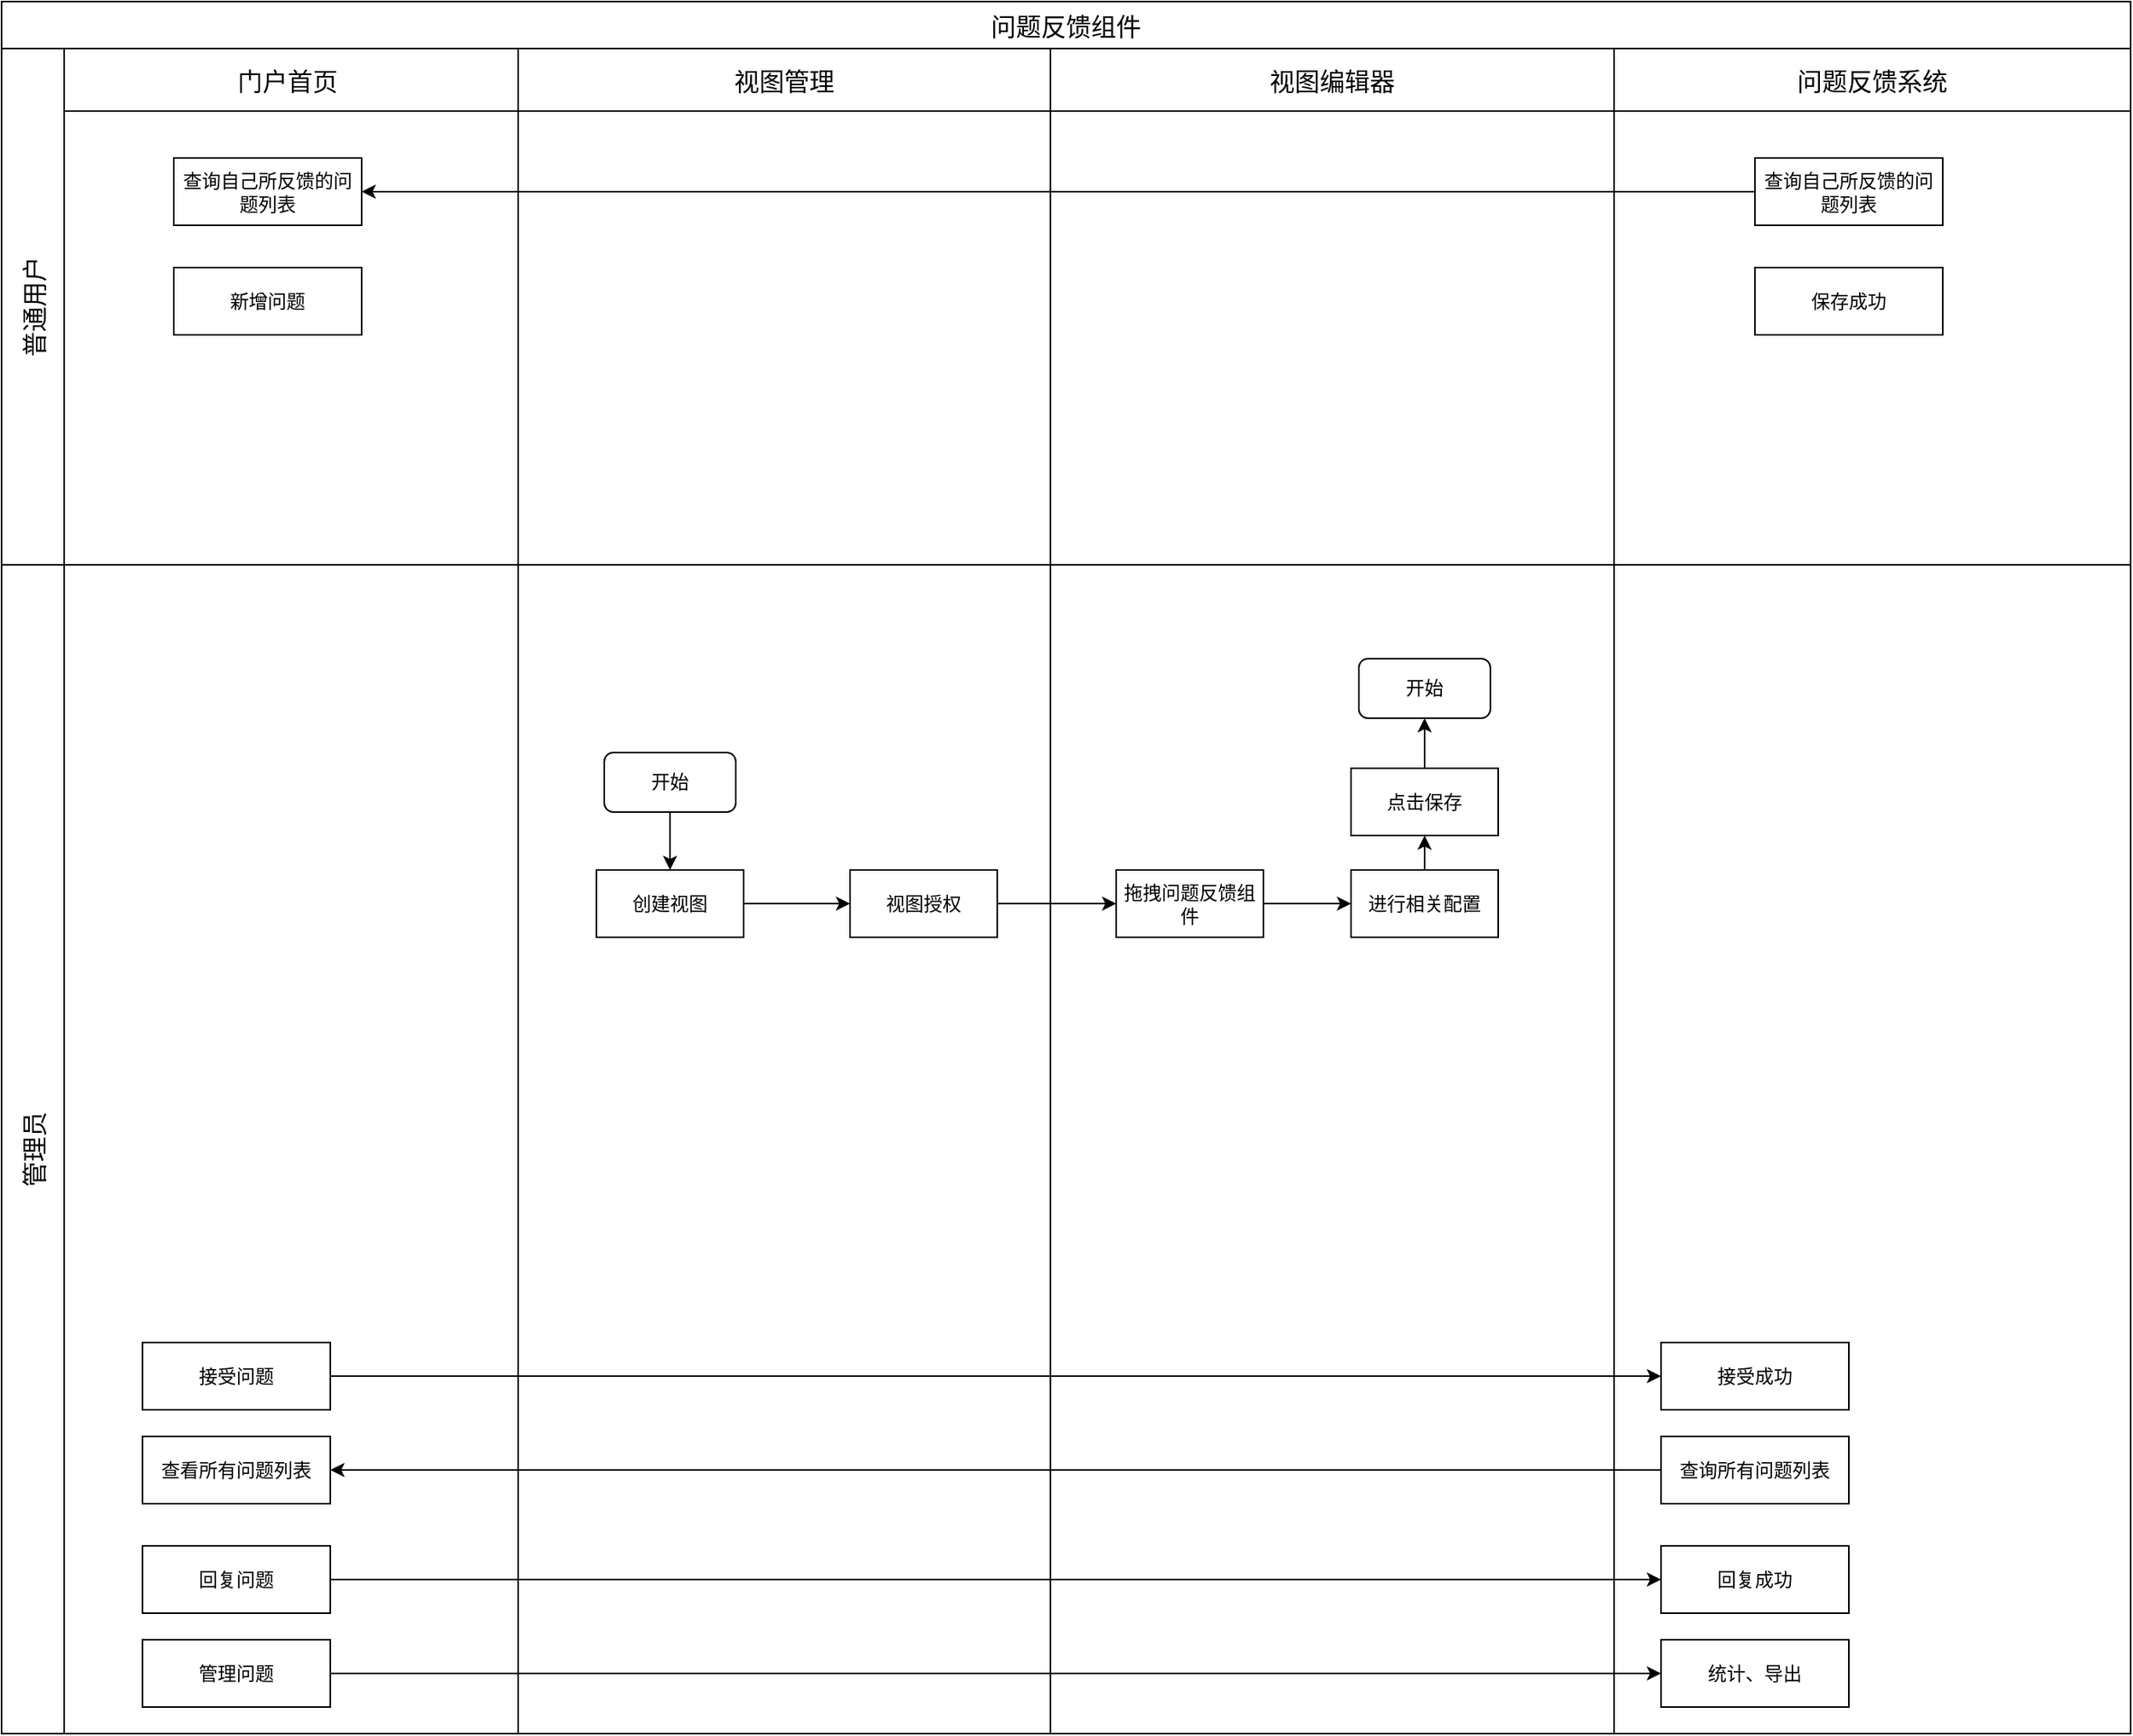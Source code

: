 <mxfile version="26.1.1">
  <diagram name="第 1 页" id="0FoiJe2aPeVPfy-v3KyT">
    <mxGraphModel dx="3743" dy="1371" grid="1" gridSize="10" guides="1" tooltips="1" connect="1" arrows="1" fold="1" page="1" pageScale="1" pageWidth="827" pageHeight="1169" math="0" shadow="0">
      <root>
        <mxCell id="0" />
        <mxCell id="1" parent="0" />
        <mxCell id="_8nwMoLsQrSlDSO3Y1a6-1" value="问题反馈组件" style="shape=table;childLayout=tableLayout;startSize=30;collapsible=0;recursiveResize=0;expand=0;fontSize=16;" vertex="1" parent="1">
          <mxGeometry x="-860" y="120" width="1360" height="1107" as="geometry" />
        </mxCell>
        <mxCell id="_8nwMoLsQrSlDSO3Y1a6-2" value="普通用户" style="shape=tableRow;horizontal=0;swimlaneHead=0;swimlaneBody=0;top=0;left=0;strokeColor=inherit;bottom=0;right=0;dropTarget=0;fontStyle=0;fillColor=none;points=[[0,0.5],[1,0.5]];portConstraint=eastwest;startSize=40;collapsible=0;recursiveResize=0;expand=0;fontSize=16;" vertex="1" parent="_8nwMoLsQrSlDSO3Y1a6-1">
          <mxGeometry y="30" width="1360" height="330" as="geometry" />
        </mxCell>
        <mxCell id="_8nwMoLsQrSlDSO3Y1a6-4" value="门户首页 " style="swimlane;swimlaneHead=0;swimlaneBody=0;fontStyle=0;strokeColor=inherit;connectable=0;fillColor=none;startSize=40;collapsible=0;recursiveResize=0;expand=0;fontSize=16;" vertex="1" parent="_8nwMoLsQrSlDSO3Y1a6-2">
          <mxGeometry x="40" width="290" height="330" as="geometry">
            <mxRectangle width="290" height="330" as="alternateBounds" />
          </mxGeometry>
        </mxCell>
        <mxCell id="_8nwMoLsQrSlDSO3Y1a6-48" value="查询自己所反馈的问题列表" style="rounded=0;whiteSpace=wrap;html=1;" vertex="1" parent="_8nwMoLsQrSlDSO3Y1a6-4">
          <mxGeometry x="70" y="70" width="120" height="43" as="geometry" />
        </mxCell>
        <mxCell id="_8nwMoLsQrSlDSO3Y1a6-51" value="新增问题" style="rounded=0;whiteSpace=wrap;html=1;" vertex="1" parent="_8nwMoLsQrSlDSO3Y1a6-4">
          <mxGeometry x="70" y="140" width="120" height="43" as="geometry" />
        </mxCell>
        <mxCell id="_8nwMoLsQrSlDSO3Y1a6-17" value="视图管理" style="swimlane;swimlaneHead=0;swimlaneBody=0;fontStyle=0;strokeColor=inherit;connectable=0;fillColor=none;startSize=40;collapsible=0;recursiveResize=0;expand=0;fontSize=16;" vertex="1" parent="_8nwMoLsQrSlDSO3Y1a6-2">
          <mxGeometry x="330" width="340" height="330" as="geometry">
            <mxRectangle width="340" height="330" as="alternateBounds" />
          </mxGeometry>
        </mxCell>
        <mxCell id="_8nwMoLsQrSlDSO3Y1a6-14" value="视图编辑器" style="swimlane;swimlaneHead=0;swimlaneBody=0;fontStyle=0;strokeColor=inherit;connectable=0;fillColor=none;startSize=40;collapsible=0;recursiveResize=0;expand=0;fontSize=16;" vertex="1" parent="_8nwMoLsQrSlDSO3Y1a6-2">
          <mxGeometry x="670" width="360" height="330" as="geometry">
            <mxRectangle width="360" height="330" as="alternateBounds" />
          </mxGeometry>
        </mxCell>
        <mxCell id="_8nwMoLsQrSlDSO3Y1a6-5" value="问题反馈系统" style="swimlane;swimlaneHead=0;swimlaneBody=0;fontStyle=0;strokeColor=inherit;connectable=0;fillColor=none;startSize=40;collapsible=0;recursiveResize=0;expand=0;fontSize=16;" vertex="1" parent="_8nwMoLsQrSlDSO3Y1a6-2">
          <mxGeometry x="1030" width="330" height="330" as="geometry">
            <mxRectangle width="330" height="330" as="alternateBounds" />
          </mxGeometry>
        </mxCell>
        <mxCell id="_8nwMoLsQrSlDSO3Y1a6-49" value="查询自己所反馈的问题列表" style="rounded=0;whiteSpace=wrap;html=1;" vertex="1" parent="_8nwMoLsQrSlDSO3Y1a6-5">
          <mxGeometry x="90" y="70" width="120" height="43" as="geometry" />
        </mxCell>
        <mxCell id="_8nwMoLsQrSlDSO3Y1a6-52" value="保存成功" style="rounded=0;whiteSpace=wrap;html=1;" vertex="1" parent="_8nwMoLsQrSlDSO3Y1a6-5">
          <mxGeometry x="90" y="140" width="120" height="43" as="geometry" />
        </mxCell>
        <mxCell id="_8nwMoLsQrSlDSO3Y1a6-50" style="edgeStyle=orthogonalEdgeStyle;rounded=0;orthogonalLoop=1;jettySize=auto;html=1;entryX=1;entryY=0.5;entryDx=0;entryDy=0;" edge="1" parent="_8nwMoLsQrSlDSO3Y1a6-2" source="_8nwMoLsQrSlDSO3Y1a6-49" target="_8nwMoLsQrSlDSO3Y1a6-48">
          <mxGeometry relative="1" as="geometry" />
        </mxCell>
        <mxCell id="_8nwMoLsQrSlDSO3Y1a6-6" value="管理员" style="shape=tableRow;horizontal=0;swimlaneHead=0;swimlaneBody=0;top=0;left=0;strokeColor=inherit;bottom=0;right=0;dropTarget=0;fontStyle=0;fillColor=none;points=[[0,0.5],[1,0.5]];portConstraint=eastwest;startSize=40;collapsible=0;recursiveResize=0;expand=0;fontSize=16;" vertex="1" parent="_8nwMoLsQrSlDSO3Y1a6-1">
          <mxGeometry y="360" width="1360" height="747" as="geometry" />
        </mxCell>
        <mxCell id="_8nwMoLsQrSlDSO3Y1a6-8" value="" style="swimlane;swimlaneHead=0;swimlaneBody=0;fontStyle=0;connectable=0;strokeColor=inherit;fillColor=none;startSize=0;collapsible=0;recursiveResize=0;expand=0;fontSize=16;" vertex="1" parent="_8nwMoLsQrSlDSO3Y1a6-6">
          <mxGeometry x="40" width="290" height="747" as="geometry">
            <mxRectangle width="290" height="747" as="alternateBounds" />
          </mxGeometry>
        </mxCell>
        <mxCell id="_8nwMoLsQrSlDSO3Y1a6-18" style="swimlane;swimlaneHead=0;swimlaneBody=0;fontStyle=0;connectable=0;strokeColor=inherit;fillColor=none;startSize=0;collapsible=0;recursiveResize=0;expand=0;fontSize=16;" vertex="1" parent="_8nwMoLsQrSlDSO3Y1a6-6">
          <mxGeometry x="330" width="340" height="747" as="geometry">
            <mxRectangle width="340" height="747" as="alternateBounds" />
          </mxGeometry>
        </mxCell>
        <mxCell id="_8nwMoLsQrSlDSO3Y1a6-34" value="" style="group" vertex="1" connectable="0" parent="_8nwMoLsQrSlDSO3Y1a6-18">
          <mxGeometry x="50" y="60" width="576" height="178" as="geometry" />
        </mxCell>
        <mxCell id="_8nwMoLsQrSlDSO3Y1a6-26" value="开始" style="rounded=1;whiteSpace=wrap;html=1;" vertex="1" parent="_8nwMoLsQrSlDSO3Y1a6-34">
          <mxGeometry x="487" width="84" height="38" as="geometry" />
        </mxCell>
        <mxCell id="_8nwMoLsQrSlDSO3Y1a6-21" value="创建视图" style="rounded=0;whiteSpace=wrap;html=1;" vertex="1" parent="_8nwMoLsQrSlDSO3Y1a6-34">
          <mxGeometry y="135" width="94" height="43" as="geometry" />
        </mxCell>
        <mxCell id="_8nwMoLsQrSlDSO3Y1a6-20" value="开始" style="rounded=1;whiteSpace=wrap;html=1;" vertex="1" parent="_8nwMoLsQrSlDSO3Y1a6-34">
          <mxGeometry x="5" y="60" width="84" height="38" as="geometry" />
        </mxCell>
        <mxCell id="_8nwMoLsQrSlDSO3Y1a6-22" value="视图授权" style="rounded=0;whiteSpace=wrap;html=1;" vertex="1" parent="_8nwMoLsQrSlDSO3Y1a6-34">
          <mxGeometry x="162" y="135" width="94" height="43" as="geometry" />
        </mxCell>
        <mxCell id="_8nwMoLsQrSlDSO3Y1a6-23" value="拖拽问题反馈组件" style="rounded=0;whiteSpace=wrap;html=1;" vertex="1" parent="_8nwMoLsQrSlDSO3Y1a6-34">
          <mxGeometry x="332" y="135" width="94" height="43" as="geometry" />
        </mxCell>
        <mxCell id="_8nwMoLsQrSlDSO3Y1a6-24" value="进行相关配置" style="rounded=0;whiteSpace=wrap;html=1;" vertex="1" parent="_8nwMoLsQrSlDSO3Y1a6-34">
          <mxGeometry x="482" y="135" width="94" height="43" as="geometry" />
        </mxCell>
        <mxCell id="_8nwMoLsQrSlDSO3Y1a6-27" value="点击保存" style="rounded=0;whiteSpace=wrap;html=1;" vertex="1" parent="_8nwMoLsQrSlDSO3Y1a6-34">
          <mxGeometry x="482" y="70" width="94" height="43" as="geometry" />
        </mxCell>
        <mxCell id="_8nwMoLsQrSlDSO3Y1a6-33" style="edgeStyle=orthogonalEdgeStyle;rounded=0;orthogonalLoop=1;jettySize=auto;html=1;entryX=0.5;entryY=0;entryDx=0;entryDy=0;" edge="1" parent="_8nwMoLsQrSlDSO3Y1a6-34" source="_8nwMoLsQrSlDSO3Y1a6-20" target="_8nwMoLsQrSlDSO3Y1a6-21">
          <mxGeometry relative="1" as="geometry" />
        </mxCell>
        <mxCell id="_8nwMoLsQrSlDSO3Y1a6-32" style="edgeStyle=orthogonalEdgeStyle;rounded=0;orthogonalLoop=1;jettySize=auto;html=1;entryX=0;entryY=0.5;entryDx=0;entryDy=0;" edge="1" parent="_8nwMoLsQrSlDSO3Y1a6-34" source="_8nwMoLsQrSlDSO3Y1a6-21" target="_8nwMoLsQrSlDSO3Y1a6-22">
          <mxGeometry relative="1" as="geometry" />
        </mxCell>
        <mxCell id="_8nwMoLsQrSlDSO3Y1a6-31" style="edgeStyle=orthogonalEdgeStyle;rounded=0;orthogonalLoop=1;jettySize=auto;html=1;entryX=0;entryY=0.5;entryDx=0;entryDy=0;" edge="1" parent="_8nwMoLsQrSlDSO3Y1a6-34" source="_8nwMoLsQrSlDSO3Y1a6-22" target="_8nwMoLsQrSlDSO3Y1a6-23">
          <mxGeometry relative="1" as="geometry" />
        </mxCell>
        <mxCell id="_8nwMoLsQrSlDSO3Y1a6-30" style="edgeStyle=orthogonalEdgeStyle;rounded=0;orthogonalLoop=1;jettySize=auto;html=1;entryX=0;entryY=0.5;entryDx=0;entryDy=0;" edge="1" parent="_8nwMoLsQrSlDSO3Y1a6-34" source="_8nwMoLsQrSlDSO3Y1a6-23" target="_8nwMoLsQrSlDSO3Y1a6-24">
          <mxGeometry relative="1" as="geometry" />
        </mxCell>
        <mxCell id="_8nwMoLsQrSlDSO3Y1a6-28" value="" style="edgeStyle=orthogonalEdgeStyle;rounded=0;orthogonalLoop=1;jettySize=auto;html=1;" edge="1" parent="_8nwMoLsQrSlDSO3Y1a6-34" source="_8nwMoLsQrSlDSO3Y1a6-27" target="_8nwMoLsQrSlDSO3Y1a6-26">
          <mxGeometry relative="1" as="geometry" />
        </mxCell>
        <mxCell id="_8nwMoLsQrSlDSO3Y1a6-29" style="edgeStyle=orthogonalEdgeStyle;rounded=0;orthogonalLoop=1;jettySize=auto;html=1;entryX=0.5;entryY=1;entryDx=0;entryDy=0;" edge="1" parent="_8nwMoLsQrSlDSO3Y1a6-34" source="_8nwMoLsQrSlDSO3Y1a6-24" target="_8nwMoLsQrSlDSO3Y1a6-27">
          <mxGeometry relative="1" as="geometry" />
        </mxCell>
        <mxCell id="_8nwMoLsQrSlDSO3Y1a6-15" style="swimlane;swimlaneHead=0;swimlaneBody=0;fontStyle=0;connectable=0;strokeColor=inherit;fillColor=none;startSize=0;collapsible=0;recursiveResize=0;expand=0;fontSize=16;" vertex="1" parent="_8nwMoLsQrSlDSO3Y1a6-6">
          <mxGeometry x="670" width="360" height="747" as="geometry">
            <mxRectangle width="360" height="747" as="alternateBounds" />
          </mxGeometry>
        </mxCell>
        <mxCell id="_8nwMoLsQrSlDSO3Y1a6-9" value="" style="swimlane;swimlaneHead=0;swimlaneBody=0;fontStyle=0;connectable=0;strokeColor=inherit;fillColor=none;startSize=0;collapsible=0;recursiveResize=0;expand=0;fontSize=16;" vertex="1" parent="_8nwMoLsQrSlDSO3Y1a6-6">
          <mxGeometry x="1030" width="330" height="747" as="geometry">
            <mxRectangle width="330" height="747" as="alternateBounds" />
          </mxGeometry>
        </mxCell>
        <mxCell id="_8nwMoLsQrSlDSO3Y1a6-35" value="查看所有问题列表" style="rounded=0;whiteSpace=wrap;html=1;" vertex="1" parent="_8nwMoLsQrSlDSO3Y1a6-9">
          <mxGeometry x="-940" y="557" width="120" height="43" as="geometry" />
        </mxCell>
        <mxCell id="_8nwMoLsQrSlDSO3Y1a6-37" value="回复问题" style="rounded=0;whiteSpace=wrap;html=1;" vertex="1" parent="_8nwMoLsQrSlDSO3Y1a6-9">
          <mxGeometry x="-940" y="627" width="120" height="43" as="geometry" />
        </mxCell>
        <mxCell id="_8nwMoLsQrSlDSO3Y1a6-39" value="管理问题" style="rounded=0;whiteSpace=wrap;html=1;" vertex="1" parent="_8nwMoLsQrSlDSO3Y1a6-9">
          <mxGeometry x="-940" y="687" width="120" height="43" as="geometry" />
        </mxCell>
        <mxCell id="_8nwMoLsQrSlDSO3Y1a6-44" value="接受问题" style="rounded=0;whiteSpace=wrap;html=1;" vertex="1" parent="_8nwMoLsQrSlDSO3Y1a6-9">
          <mxGeometry x="-940" y="497" width="120" height="43" as="geometry" />
        </mxCell>
        <mxCell id="_8nwMoLsQrSlDSO3Y1a6-36" value="查询所有问题列表" style="rounded=0;whiteSpace=wrap;html=1;" vertex="1" parent="_8nwMoLsQrSlDSO3Y1a6-9">
          <mxGeometry x="30" y="557" width="120" height="43" as="geometry" />
        </mxCell>
        <mxCell id="_8nwMoLsQrSlDSO3Y1a6-38" value="回复成功" style="rounded=0;whiteSpace=wrap;html=1;" vertex="1" parent="_8nwMoLsQrSlDSO3Y1a6-9">
          <mxGeometry x="30" y="627" width="120" height="43" as="geometry" />
        </mxCell>
        <mxCell id="_8nwMoLsQrSlDSO3Y1a6-40" value="统计、导出" style="rounded=0;whiteSpace=wrap;html=1;" vertex="1" parent="_8nwMoLsQrSlDSO3Y1a6-9">
          <mxGeometry x="30" y="687" width="120" height="43" as="geometry" />
        </mxCell>
        <mxCell id="_8nwMoLsQrSlDSO3Y1a6-45" value="接受成功" style="rounded=0;whiteSpace=wrap;html=1;" vertex="1" parent="_8nwMoLsQrSlDSO3Y1a6-9">
          <mxGeometry x="30" y="497" width="120" height="43" as="geometry" />
        </mxCell>
        <mxCell id="_8nwMoLsQrSlDSO3Y1a6-42" style="edgeStyle=orthogonalEdgeStyle;rounded=0;orthogonalLoop=1;jettySize=auto;html=1;entryX=0;entryY=0.5;entryDx=0;entryDy=0;" edge="1" parent="_8nwMoLsQrSlDSO3Y1a6-9" source="_8nwMoLsQrSlDSO3Y1a6-37" target="_8nwMoLsQrSlDSO3Y1a6-38">
          <mxGeometry relative="1" as="geometry" />
        </mxCell>
        <mxCell id="_8nwMoLsQrSlDSO3Y1a6-43" style="edgeStyle=orthogonalEdgeStyle;rounded=0;orthogonalLoop=1;jettySize=auto;html=1;entryX=0;entryY=0.5;entryDx=0;entryDy=0;" edge="1" parent="_8nwMoLsQrSlDSO3Y1a6-9" source="_8nwMoLsQrSlDSO3Y1a6-39" target="_8nwMoLsQrSlDSO3Y1a6-40">
          <mxGeometry relative="1" as="geometry" />
        </mxCell>
        <mxCell id="_8nwMoLsQrSlDSO3Y1a6-46" style="edgeStyle=orthogonalEdgeStyle;rounded=0;orthogonalLoop=1;jettySize=auto;html=1;entryX=1;entryY=0.5;entryDx=0;entryDy=0;" edge="1" parent="_8nwMoLsQrSlDSO3Y1a6-9" source="_8nwMoLsQrSlDSO3Y1a6-36" target="_8nwMoLsQrSlDSO3Y1a6-35">
          <mxGeometry relative="1" as="geometry" />
        </mxCell>
        <mxCell id="_8nwMoLsQrSlDSO3Y1a6-47" style="edgeStyle=orthogonalEdgeStyle;rounded=0;orthogonalLoop=1;jettySize=auto;html=1;entryX=0;entryY=0.5;entryDx=0;entryDy=0;" edge="1" parent="_8nwMoLsQrSlDSO3Y1a6-9" source="_8nwMoLsQrSlDSO3Y1a6-44" target="_8nwMoLsQrSlDSO3Y1a6-45">
          <mxGeometry relative="1" as="geometry" />
        </mxCell>
      </root>
    </mxGraphModel>
  </diagram>
</mxfile>
